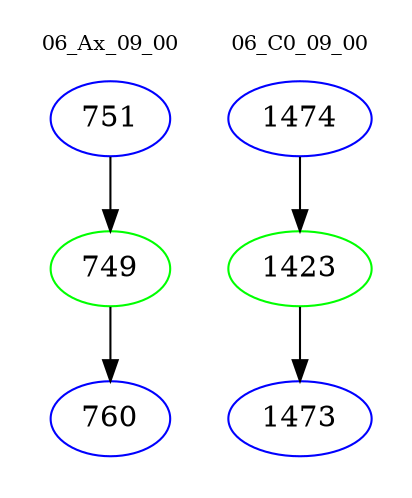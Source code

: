 digraph{
subgraph cluster_0 {
color = white
label = "06_Ax_09_00";
fontsize=10;
T0_751 [label="751", color="blue"]
T0_751 -> T0_749 [color="black"]
T0_749 [label="749", color="green"]
T0_749 -> T0_760 [color="black"]
T0_760 [label="760", color="blue"]
}
subgraph cluster_1 {
color = white
label = "06_C0_09_00";
fontsize=10;
T1_1474 [label="1474", color="blue"]
T1_1474 -> T1_1423 [color="black"]
T1_1423 [label="1423", color="green"]
T1_1423 -> T1_1473 [color="black"]
T1_1473 [label="1473", color="blue"]
}
}
